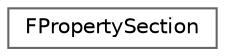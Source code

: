 digraph "Graphical Class Hierarchy"
{
 // INTERACTIVE_SVG=YES
 // LATEX_PDF_SIZE
  bgcolor="transparent";
  edge [fontname=Helvetica,fontsize=10,labelfontname=Helvetica,labelfontsize=10];
  node [fontname=Helvetica,fontsize=10,shape=box,height=0.2,width=0.4];
  rankdir="LR";
  Node0 [id="Node000000",label="FPropertySection",height=0.2,width=0.4,color="grey40", fillcolor="white", style="filled",URL="$d7/d80/classFPropertySection.html",tooltip="A property section is a group of categories with a name, eg."];
}
